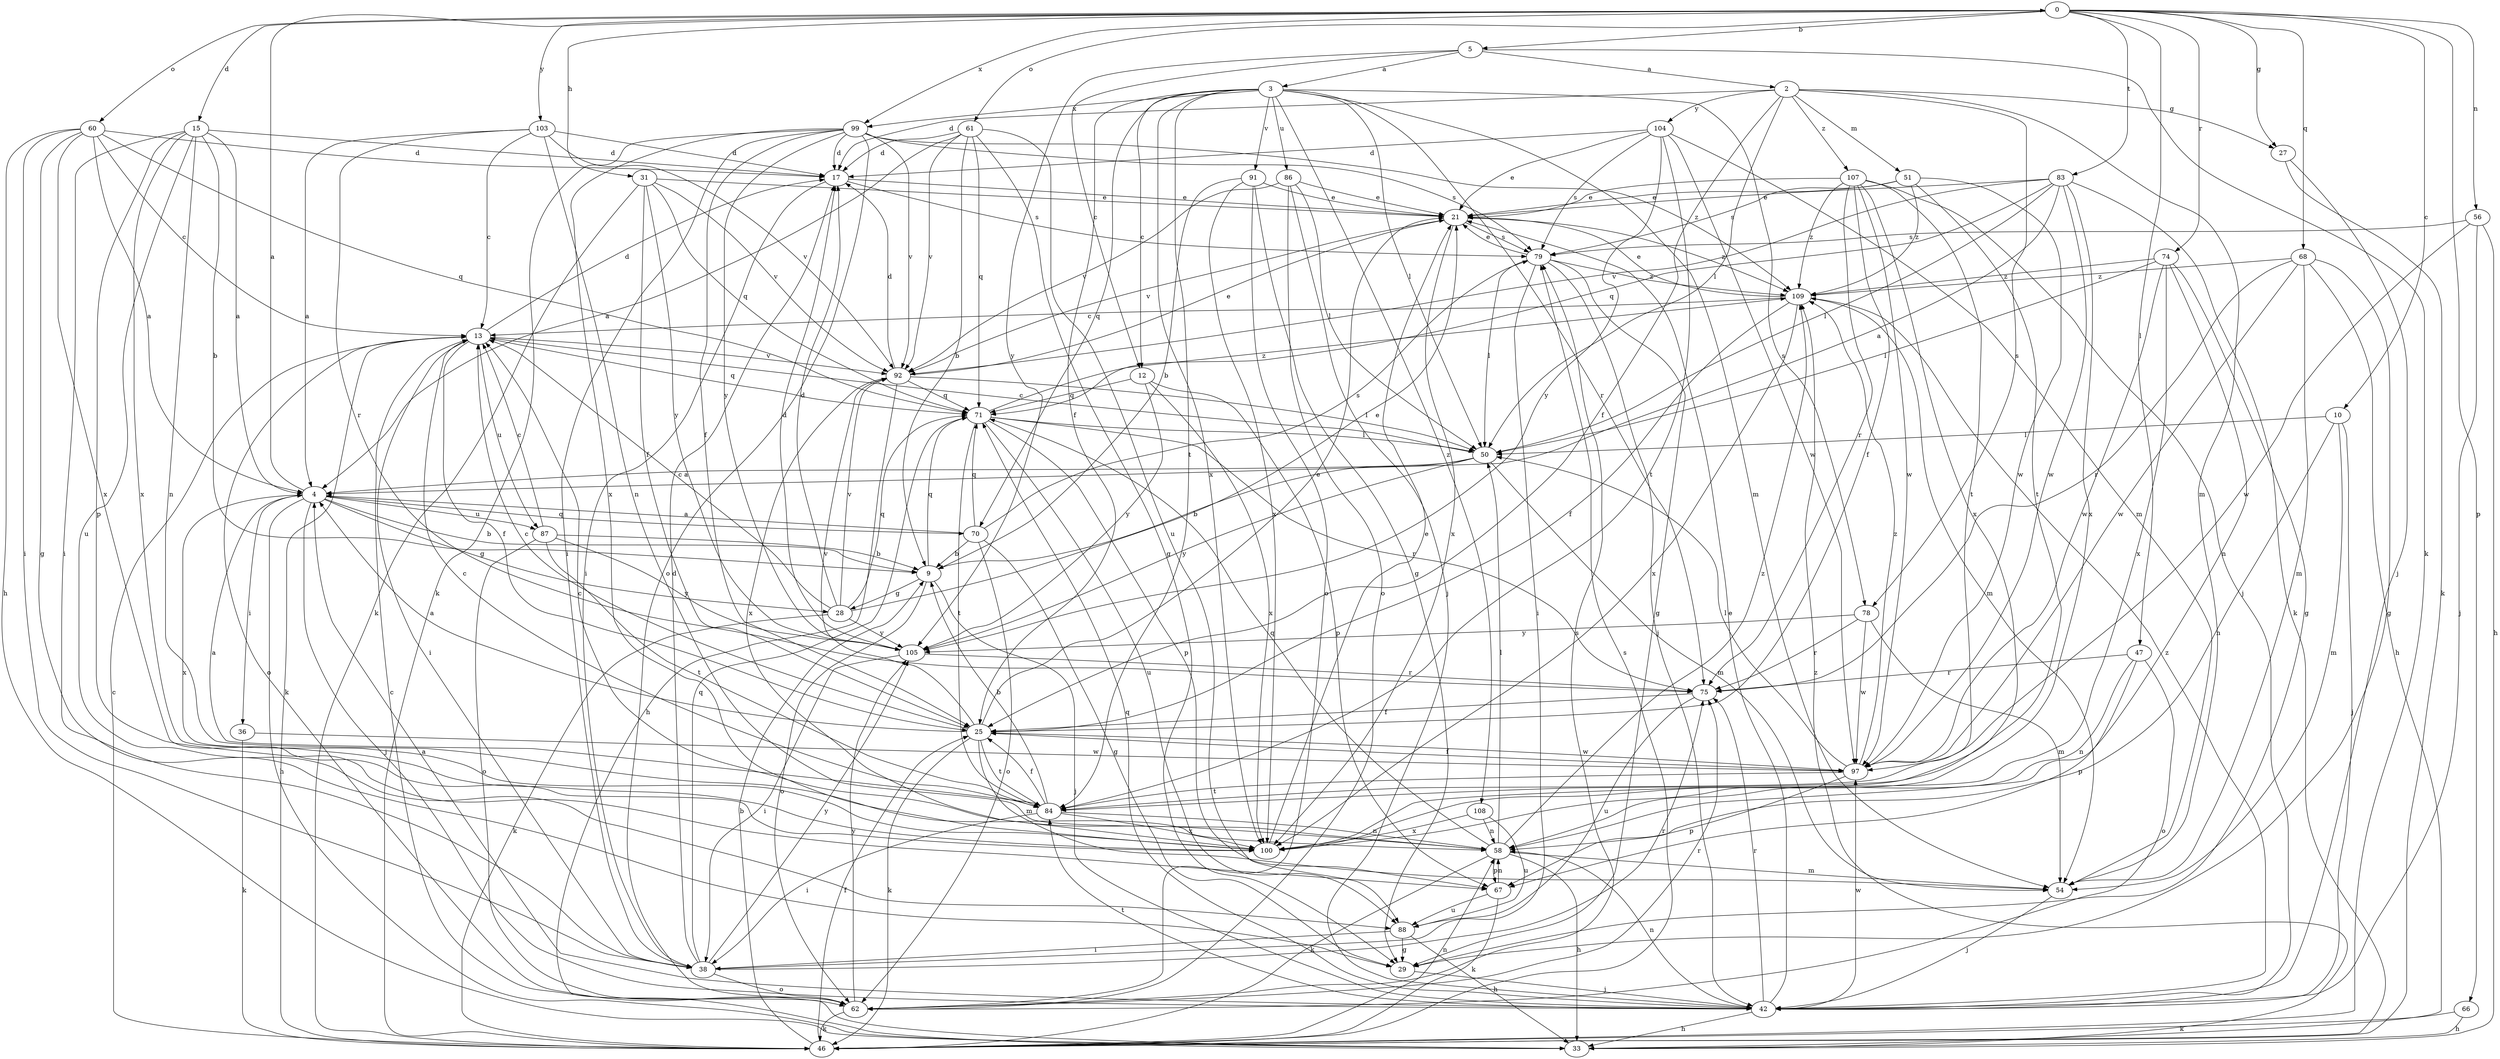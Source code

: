 strict digraph  {
0;
2;
3;
4;
5;
9;
10;
12;
13;
15;
17;
21;
25;
27;
28;
29;
31;
33;
36;
38;
42;
46;
47;
50;
51;
54;
56;
58;
60;
61;
62;
66;
67;
68;
70;
71;
74;
75;
78;
79;
83;
84;
86;
87;
88;
91;
92;
97;
99;
100;
103;
104;
105;
107;
108;
109;
0 -> 5  [label=b];
0 -> 10  [label=c];
0 -> 15  [label=d];
0 -> 27  [label=g];
0 -> 31  [label=h];
0 -> 47  [label=l];
0 -> 56  [label=n];
0 -> 60  [label=o];
0 -> 61  [label=o];
0 -> 66  [label=p];
0 -> 68  [label=q];
0 -> 74  [label=r];
0 -> 83  [label=t];
0 -> 99  [label=x];
0 -> 103  [label=y];
2 -> 17  [label=d];
2 -> 25  [label=f];
2 -> 27  [label=g];
2 -> 50  [label=l];
2 -> 51  [label=m];
2 -> 54  [label=m];
2 -> 78  [label=s];
2 -> 104  [label=y];
2 -> 107  [label=z];
3 -> 12  [label=c];
3 -> 25  [label=f];
3 -> 50  [label=l];
3 -> 54  [label=m];
3 -> 70  [label=q];
3 -> 75  [label=r];
3 -> 78  [label=s];
3 -> 84  [label=t];
3 -> 86  [label=u];
3 -> 91  [label=v];
3 -> 99  [label=x];
3 -> 100  [label=x];
3 -> 108  [label=z];
4 -> 0  [label=a];
4 -> 9  [label=b];
4 -> 28  [label=g];
4 -> 33  [label=h];
4 -> 36  [label=i];
4 -> 42  [label=j];
4 -> 70  [label=q];
4 -> 87  [label=u];
4 -> 100  [label=x];
5 -> 2  [label=a];
5 -> 3  [label=a];
5 -> 12  [label=c];
5 -> 46  [label=k];
5 -> 105  [label=y];
9 -> 28  [label=g];
9 -> 42  [label=j];
9 -> 62  [label=o];
9 -> 71  [label=q];
10 -> 42  [label=j];
10 -> 50  [label=l];
10 -> 54  [label=m];
10 -> 58  [label=n];
12 -> 67  [label=p];
12 -> 71  [label=q];
12 -> 100  [label=x];
12 -> 105  [label=y];
13 -> 17  [label=d];
13 -> 25  [label=f];
13 -> 38  [label=i];
13 -> 46  [label=k];
13 -> 62  [label=o];
13 -> 71  [label=q];
13 -> 87  [label=u];
13 -> 92  [label=v];
15 -> 4  [label=a];
15 -> 9  [label=b];
15 -> 17  [label=d];
15 -> 38  [label=i];
15 -> 58  [label=n];
15 -> 67  [label=p];
15 -> 88  [label=u];
15 -> 100  [label=x];
17 -> 21  [label=e];
17 -> 38  [label=i];
17 -> 79  [label=s];
21 -> 79  [label=s];
21 -> 92  [label=v];
21 -> 100  [label=x];
21 -> 109  [label=z];
25 -> 4  [label=a];
25 -> 13  [label=c];
25 -> 21  [label=e];
25 -> 46  [label=k];
25 -> 54  [label=m];
25 -> 84  [label=t];
25 -> 92  [label=v];
25 -> 97  [label=w];
27 -> 42  [label=j];
27 -> 46  [label=k];
28 -> 13  [label=c];
28 -> 17  [label=d];
28 -> 21  [label=e];
28 -> 46  [label=k];
28 -> 71  [label=q];
28 -> 92  [label=v];
28 -> 105  [label=y];
29 -> 42  [label=j];
31 -> 21  [label=e];
31 -> 25  [label=f];
31 -> 46  [label=k];
31 -> 71  [label=q];
31 -> 92  [label=v];
31 -> 105  [label=y];
33 -> 13  [label=c];
33 -> 109  [label=z];
36 -> 46  [label=k];
36 -> 97  [label=w];
38 -> 17  [label=d];
38 -> 62  [label=o];
38 -> 71  [label=q];
38 -> 75  [label=r];
38 -> 105  [label=y];
42 -> 4  [label=a];
42 -> 21  [label=e];
42 -> 33  [label=h];
42 -> 58  [label=n];
42 -> 71  [label=q];
42 -> 75  [label=r];
42 -> 84  [label=t];
42 -> 97  [label=w];
42 -> 109  [label=z];
46 -> 9  [label=b];
46 -> 13  [label=c];
46 -> 25  [label=f];
46 -> 58  [label=n];
46 -> 79  [label=s];
47 -> 58  [label=n];
47 -> 62  [label=o];
47 -> 67  [label=p];
47 -> 75  [label=r];
50 -> 4  [label=a];
50 -> 9  [label=b];
50 -> 13  [label=c];
50 -> 54  [label=m];
50 -> 105  [label=y];
51 -> 21  [label=e];
51 -> 79  [label=s];
51 -> 84  [label=t];
51 -> 97  [label=w];
51 -> 109  [label=z];
54 -> 42  [label=j];
56 -> 33  [label=h];
56 -> 42  [label=j];
56 -> 79  [label=s];
56 -> 97  [label=w];
58 -> 13  [label=c];
58 -> 33  [label=h];
58 -> 46  [label=k];
58 -> 50  [label=l];
58 -> 54  [label=m];
58 -> 67  [label=p];
58 -> 71  [label=q];
58 -> 109  [label=z];
60 -> 4  [label=a];
60 -> 13  [label=c];
60 -> 17  [label=d];
60 -> 29  [label=g];
60 -> 33  [label=h];
60 -> 38  [label=i];
60 -> 71  [label=q];
60 -> 100  [label=x];
61 -> 4  [label=a];
61 -> 9  [label=b];
61 -> 17  [label=d];
61 -> 29  [label=g];
61 -> 71  [label=q];
61 -> 88  [label=u];
61 -> 92  [label=v];
62 -> 46  [label=k];
62 -> 75  [label=r];
62 -> 79  [label=s];
62 -> 105  [label=y];
66 -> 33  [label=h];
66 -> 46  [label=k];
67 -> 46  [label=k];
67 -> 58  [label=n];
67 -> 88  [label=u];
68 -> 29  [label=g];
68 -> 33  [label=h];
68 -> 54  [label=m];
68 -> 75  [label=r];
68 -> 97  [label=w];
68 -> 109  [label=z];
70 -> 4  [label=a];
70 -> 9  [label=b];
70 -> 29  [label=g];
70 -> 62  [label=o];
70 -> 71  [label=q];
70 -> 79  [label=s];
71 -> 50  [label=l];
71 -> 67  [label=p];
71 -> 75  [label=r];
71 -> 84  [label=t];
71 -> 88  [label=u];
71 -> 109  [label=z];
74 -> 29  [label=g];
74 -> 50  [label=l];
74 -> 58  [label=n];
74 -> 97  [label=w];
74 -> 100  [label=x];
74 -> 109  [label=z];
75 -> 25  [label=f];
75 -> 88  [label=u];
78 -> 54  [label=m];
78 -> 75  [label=r];
78 -> 97  [label=w];
78 -> 105  [label=y];
79 -> 21  [label=e];
79 -> 29  [label=g];
79 -> 38  [label=i];
79 -> 42  [label=j];
79 -> 50  [label=l];
79 -> 109  [label=z];
83 -> 4  [label=a];
83 -> 21  [label=e];
83 -> 46  [label=k];
83 -> 50  [label=l];
83 -> 71  [label=q];
83 -> 92  [label=v];
83 -> 97  [label=w];
83 -> 100  [label=x];
84 -> 4  [label=a];
84 -> 9  [label=b];
84 -> 13  [label=c];
84 -> 25  [label=f];
84 -> 38  [label=i];
84 -> 58  [label=n];
84 -> 100  [label=x];
86 -> 21  [label=e];
86 -> 42  [label=j];
86 -> 50  [label=l];
86 -> 62  [label=o];
86 -> 92  [label=v];
87 -> 9  [label=b];
87 -> 13  [label=c];
87 -> 62  [label=o];
87 -> 84  [label=t];
87 -> 105  [label=y];
88 -> 29  [label=g];
88 -> 33  [label=h];
88 -> 38  [label=i];
91 -> 9  [label=b];
91 -> 21  [label=e];
91 -> 29  [label=g];
91 -> 62  [label=o];
91 -> 100  [label=x];
92 -> 17  [label=d];
92 -> 21  [label=e];
92 -> 33  [label=h];
92 -> 50  [label=l];
92 -> 71  [label=q];
92 -> 100  [label=x];
97 -> 25  [label=f];
97 -> 50  [label=l];
97 -> 67  [label=p];
97 -> 84  [label=t];
97 -> 109  [label=z];
99 -> 17  [label=d];
99 -> 25  [label=f];
99 -> 38  [label=i];
99 -> 46  [label=k];
99 -> 62  [label=o];
99 -> 79  [label=s];
99 -> 92  [label=v];
99 -> 100  [label=x];
99 -> 105  [label=y];
99 -> 109  [label=z];
100 -> 21  [label=e];
103 -> 4  [label=a];
103 -> 13  [label=c];
103 -> 17  [label=d];
103 -> 58  [label=n];
103 -> 75  [label=r];
103 -> 92  [label=v];
104 -> 17  [label=d];
104 -> 21  [label=e];
104 -> 54  [label=m];
104 -> 79  [label=s];
104 -> 84  [label=t];
104 -> 97  [label=w];
104 -> 105  [label=y];
105 -> 17  [label=d];
105 -> 38  [label=i];
105 -> 75  [label=r];
107 -> 21  [label=e];
107 -> 25  [label=f];
107 -> 42  [label=j];
107 -> 75  [label=r];
107 -> 84  [label=t];
107 -> 97  [label=w];
107 -> 100  [label=x];
107 -> 109  [label=z];
108 -> 58  [label=n];
108 -> 88  [label=u];
108 -> 100  [label=x];
109 -> 13  [label=c];
109 -> 21  [label=e];
109 -> 25  [label=f];
109 -> 54  [label=m];
109 -> 100  [label=x];
}
